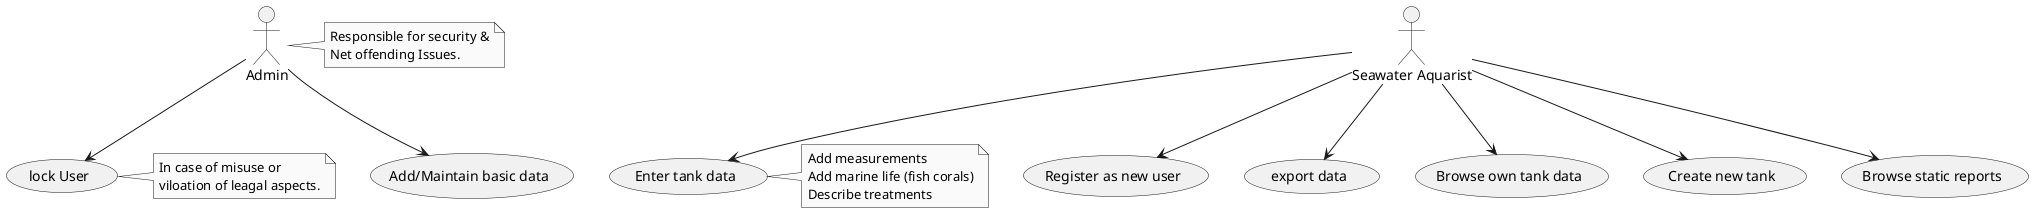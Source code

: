 @startuml

skinparam monochrome true
skinparam componentStyle uml2

' Actors
:Seawater Aquarist: as User
:Admin: as Admin


note right of Admin
Responsible for security &
Net offending Issues.
end note


' Use Cases
(Register as new user) as (Reg)
(export data) as (export)
(Browse own tank data) as (listData)
(Create new tank) as (addTank)
(Enter tank data) as (maintainTank)
(Browse static reports) as (reports)

(lock User) as (lock)
(Add/Maintain basic data) as (admin)

' Uses
User --> (Reg)
User --> (export)
User --> (listData)
User --> (addTank)
User --> (maintainTank)
User --> (reports)

Admin --> (lock)
Admin --> (admin)

note right of (lock)
In case of misuse or
viloation of leagal aspects.
end note

note right of (maintainTank)
Add measurements
Add marine life (fish corals)
Describe treatments
end note

' note "This note is connected\nto several objects." as N2
' (Start) .. N2
' N2 .. (Use)
@enduml